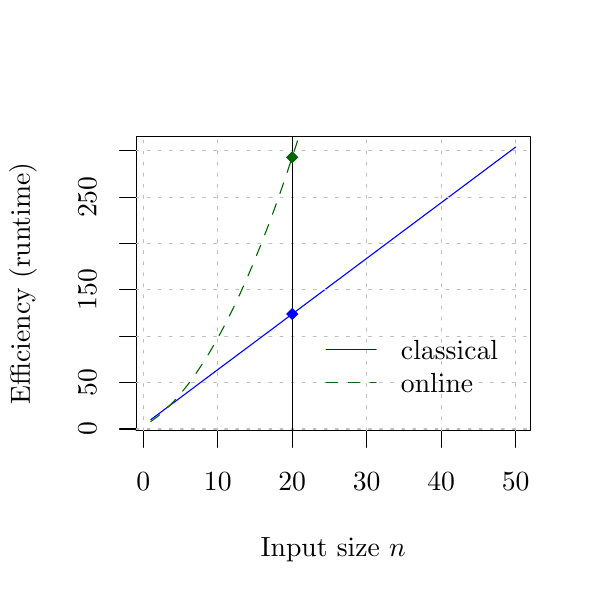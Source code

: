 % Created by tikzDevice version 0.12.3.1 on 2022-04-27 09:03:10
% !TEX encoding = UTF-8 Unicode
\documentclass[10pt]{article}
\usepackage{tikz}

\usepackage[active,tightpage,psfixbb]{preview}

\PreviewEnvironment{pgfpicture}

\setlength\PreviewBorder{0pt}
\begin{document}

\begin{tikzpicture}[x=1pt,y=1pt]
\definecolor{fillColor}{RGB}{255,255,255}
\path[use as bounding box,fill=fillColor,fill opacity=0.00] (0,0) rectangle (216.81,216.81);
\begin{scope}
\path[clip] ( 49.20, 61.20) rectangle (191.61,167.61);
\definecolor{drawColor}{RGB}{0,0,255}

\path[draw=drawColor,line width= 0.4pt,line join=round,line cap=round] ( 54.47, 65.14) --
	( 57.17, 67.15) --
	( 59.86, 69.16) --
	( 62.55, 71.17) --
	( 65.24, 73.18) --
	( 67.93, 75.19) --
	( 70.62, 77.21) --
	( 73.31, 79.22) --
	( 76.00, 81.23) --
	( 78.69, 83.24) --
	( 81.38, 85.25) --
	( 84.08, 87.26) --
	( 86.77, 89.27) --
	( 89.46, 91.28) --
	( 92.15, 93.29) --
	( 94.84, 95.30) --
	( 97.53, 97.31) --
	(100.22, 99.32) --
	(102.91,101.33) --
	(105.60,103.35) --
	(108.30,105.36) --
	(110.99,107.37) --
	(113.68,109.38) --
	(116.37,111.39) --
	(119.06,113.40) --
	(121.75,115.41) --
	(124.44,117.42) --
	(127.13,119.43) --
	(129.82,121.44) --
	(132.51,123.45) --
	(135.21,125.46) --
	(137.90,127.48) --
	(140.59,129.49) --
	(143.28,131.50) --
	(145.97,133.51) --
	(148.66,135.52) --
	(151.35,137.53) --
	(154.04,139.54) --
	(156.73,141.55) --
	(159.43,143.56) --
	(162.12,145.57) --
	(164.81,147.58) --
	(167.50,149.59) --
	(170.19,151.60) --
	(172.88,153.62) --
	(175.57,155.63) --
	(178.26,157.64) --
	(180.95,159.65) --
	(183.64,161.66) --
	(186.34,163.67);
\end{scope}
\begin{scope}
\path[clip] (  0.00,  0.00) rectangle (216.81,216.81);
\definecolor{drawColor}{RGB}{0,0,0}

\path[draw=drawColor,line width= 0.4pt,line join=round,line cap=round] ( 51.78, 61.20) -- (186.34, 61.20);

\path[draw=drawColor,line width= 0.4pt,line join=round,line cap=round] ( 51.78, 61.20) -- ( 51.78, 55.20);

\path[draw=drawColor,line width= 0.4pt,line join=round,line cap=round] ( 78.69, 61.20) -- ( 78.69, 55.20);

\path[draw=drawColor,line width= 0.4pt,line join=round,line cap=round] (105.60, 61.20) -- (105.60, 55.20);

\path[draw=drawColor,line width= 0.4pt,line join=round,line cap=round] (132.51, 61.20) -- (132.51, 55.20);

\path[draw=drawColor,line width= 0.4pt,line join=round,line cap=round] (159.43, 61.20) -- (159.43, 55.20);

\path[draw=drawColor,line width= 0.4pt,line join=round,line cap=round] (186.34, 61.20) -- (186.34, 55.20);

\node[text=drawColor,anchor=base,inner sep=0pt, outer sep=0pt, scale=  1.00] at ( 51.78, 39.60) {0};

\node[text=drawColor,anchor=base,inner sep=0pt, outer sep=0pt, scale=  1.00] at ( 78.69, 39.60) {10};

\node[text=drawColor,anchor=base,inner sep=0pt, outer sep=0pt, scale=  1.00] at (105.60, 39.60) {20};

\node[text=drawColor,anchor=base,inner sep=0pt, outer sep=0pt, scale=  1.00] at (132.51, 39.60) {30};

\node[text=drawColor,anchor=base,inner sep=0pt, outer sep=0pt, scale=  1.00] at (159.43, 39.60) {40};

\node[text=drawColor,anchor=base,inner sep=0pt, outer sep=0pt, scale=  1.00] at (186.34, 39.60) {50};

\path[draw=drawColor,line width= 0.4pt,line join=round,line cap=round] ( 49.20, 61.79) -- ( 49.20,162.33);

\path[draw=drawColor,line width= 0.4pt,line join=round,line cap=round] ( 49.20, 61.79) -- ( 43.20, 61.79);

\path[draw=drawColor,line width= 0.4pt,line join=round,line cap=round] ( 49.20, 78.55) -- ( 43.20, 78.55);

\path[draw=drawColor,line width= 0.4pt,line join=round,line cap=round] ( 49.20, 95.30) -- ( 43.20, 95.30);

\path[draw=drawColor,line width= 0.4pt,line join=round,line cap=round] ( 49.20,112.06) -- ( 43.20,112.06);

\path[draw=drawColor,line width= 0.4pt,line join=round,line cap=round] ( 49.20,128.82) -- ( 43.20,128.82);

\path[draw=drawColor,line width= 0.4pt,line join=round,line cap=round] ( 49.20,145.57) -- ( 43.20,145.57);

\path[draw=drawColor,line width= 0.4pt,line join=round,line cap=round] ( 49.20,162.33) -- ( 43.20,162.33);

\node[text=drawColor,rotate= 90.00,anchor=base,inner sep=0pt, outer sep=0pt, scale=  1.00] at ( 34.80, 61.79) {0};

\node[text=drawColor,rotate= 90.00,anchor=base,inner sep=0pt, outer sep=0pt, scale=  1.00] at ( 34.80, 78.55) {50};

\node[text=drawColor,rotate= 90.00,anchor=base,inner sep=0pt, outer sep=0pt, scale=  1.00] at ( 34.80,112.06) {150};

\node[text=drawColor,rotate= 90.00,anchor=base,inner sep=0pt, outer sep=0pt, scale=  1.00] at ( 34.80,145.57) {250};

\path[draw=drawColor,line width= 0.4pt,line join=round,line cap=round] ( 49.20, 61.20) --
	(191.61, 61.20) --
	(191.61,167.61) --
	( 49.20,167.61) --
	( 49.20, 61.20);
\end{scope}
\begin{scope}
\path[clip] (  0.00,  0.00) rectangle (216.81,216.81);
\definecolor{drawColor}{RGB}{0,0,0}

\node[text=drawColor,anchor=base,inner sep=0pt, outer sep=0pt, scale=  1.00] at (120.41, 15.60) {Input size $n$};

\node[text=drawColor,rotate= 90.00,anchor=base,inner sep=0pt, outer sep=0pt, scale=  1.00] at ( 10.80,114.41) {Efficiency (runtime)};
\end{scope}
\begin{scope}
\path[clip] ( 49.20, 61.20) rectangle (191.61,167.61);
\definecolor{drawColor}{RGB}{0,100,0}

\path[draw=drawColor,line width= 0.4pt,dash pattern=on 4pt off 4pt ,line join=round,line cap=round] ( 54.47, 64.47) --
	( 57.17, 66.48) --
	( 59.86, 68.83) --
	( 62.55, 71.51) --
	( 65.24, 74.52) --
	( 67.93, 77.88) --
	( 70.62, 81.56) --
	( 73.31, 85.58) --
	( 76.00, 89.94) --
	( 78.69, 94.63) --
	( 81.38, 99.66) --
	( 84.08,105.02) --
	( 86.77,110.72) --
	( 89.46,116.75) --
	( 92.15,123.12) --
	( 94.84,129.82) --
	( 97.53,136.86) --
	(100.22,144.23) --
	(102.91,151.94) --
	(105.60,159.98) --
	(108.30,168.36) --
	(110.99,177.07) --
	(113.68,186.12) --
	(116.37,195.51) --
	(119.06,205.22) --
	(121.75,215.28) --
	(122.15,216.81);
\definecolor{drawColor}{RGB}{190,190,190}

\path[draw=drawColor,line width= 0.4pt,dash pattern=on 1pt off 3pt ,line join=round,line cap=round] ( 51.78, 61.20) -- ( 51.78,167.61);

\path[draw=drawColor,line width= 0.4pt,dash pattern=on 1pt off 3pt ,line join=round,line cap=round] ( 78.69, 61.20) -- ( 78.69,167.61);

\path[draw=drawColor,line width= 0.4pt,dash pattern=on 1pt off 3pt ,line join=round,line cap=round] (105.60, 61.20) -- (105.60,167.61);

\path[draw=drawColor,line width= 0.4pt,dash pattern=on 1pt off 3pt ,line join=round,line cap=round] (132.51, 61.20) -- (132.51,167.61);

\path[draw=drawColor,line width= 0.4pt,dash pattern=on 1pt off 3pt ,line join=round,line cap=round] (159.43, 61.20) -- (159.43,167.61);

\path[draw=drawColor,line width= 0.4pt,dash pattern=on 1pt off 3pt ,line join=round,line cap=round] (186.34, 61.20) -- (186.34,167.61);

\path[draw=drawColor,line width= 0.4pt,dash pattern=on 1pt off 3pt ,line join=round,line cap=round] ( 49.20, 61.79) -- (191.61, 61.79);

\path[draw=drawColor,line width= 0.4pt,dash pattern=on 1pt off 3pt ,line join=round,line cap=round] ( 49.20, 78.55) -- (191.61, 78.55);

\path[draw=drawColor,line width= 0.4pt,dash pattern=on 1pt off 3pt ,line join=round,line cap=round] ( 49.20, 95.30) -- (191.61, 95.30);

\path[draw=drawColor,line width= 0.4pt,dash pattern=on 1pt off 3pt ,line join=round,line cap=round] ( 49.20,112.06) -- (191.61,112.06);

\path[draw=drawColor,line width= 0.4pt,dash pattern=on 1pt off 3pt ,line join=round,line cap=round] ( 49.20,128.82) -- (191.61,128.82);

\path[draw=drawColor,line width= 0.4pt,dash pattern=on 1pt off 3pt ,line join=round,line cap=round] ( 49.20,145.57) -- (191.61,145.57);

\path[draw=drawColor,line width= 0.4pt,dash pattern=on 1pt off 3pt ,line join=round,line cap=round] ( 49.20,162.33) -- (191.61,162.33);
\definecolor{drawColor}{RGB}{0,0,0}

\path[draw=drawColor,line width= 0.4pt,line join=round,line cap=round] (105.60, 61.20) -- (105.60,167.61);
\definecolor{fillColor}{RGB}{0,0,255}

\path[fill=fillColor] (103.35,103.35) --
	(105.60,105.60) --
	(107.85,103.35) --
	(105.60,101.10) --
	cycle;
\definecolor{fillColor}{RGB}{0,100,0}

\path[fill=fillColor] (103.35,159.98) --
	(105.60,162.23) --
	(107.85,159.98) --
	(105.60,157.73) --
	cycle;

\path[] (108.89,102.52) rectangle (184.49, 66.52);
\definecolor{drawColor}{RGB}{0,0,255}

\path[draw=drawColor,line width= 0.4pt,line join=round,line cap=round] (117.89, 90.52) -- (135.89, 90.52);
\definecolor{drawColor}{RGB}{0,100,0}

\path[draw=drawColor,line width= 0.4pt,dash pattern=on 4pt off 4pt ,line join=round,line cap=round] (117.89, 78.52) -- (135.89, 78.52);
\definecolor{drawColor}{RGB}{0,0,0}

\node[text=drawColor,anchor=base west,inner sep=0pt, outer sep=0pt, scale=  1.00] at (144.89, 87.08) {classical};

\node[text=drawColor,anchor=base west,inner sep=0pt, outer sep=0pt, scale=  1.00] at (144.89, 75.08) {online};
\end{scope}
\end{tikzpicture}

\end{document}
